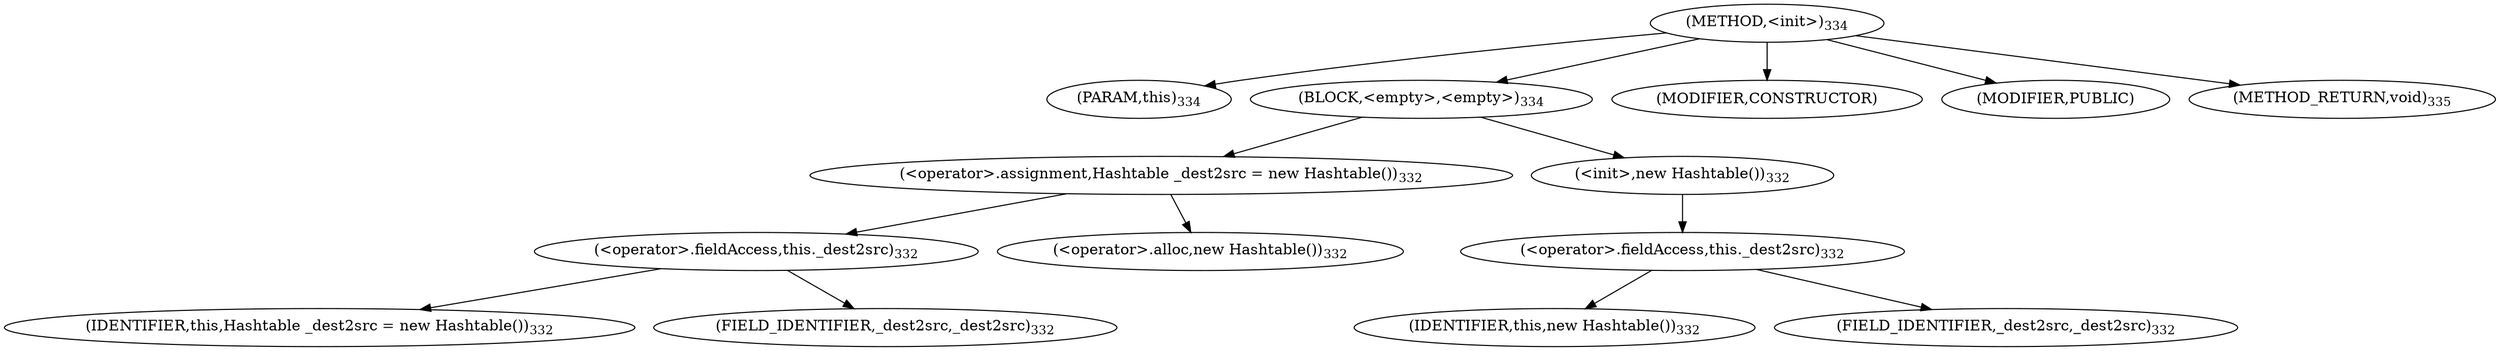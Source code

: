 digraph "&lt;init&gt;" {  
"561" [label = <(METHOD,&lt;init&gt;)<SUB>334</SUB>> ]
"562" [label = <(PARAM,this)<SUB>334</SUB>> ]
"563" [label = <(BLOCK,&lt;empty&gt;,&lt;empty&gt;)<SUB>334</SUB>> ]
"564" [label = <(&lt;operator&gt;.assignment,Hashtable _dest2src = new Hashtable())<SUB>332</SUB>> ]
"565" [label = <(&lt;operator&gt;.fieldAccess,this._dest2src)<SUB>332</SUB>> ]
"566" [label = <(IDENTIFIER,this,Hashtable _dest2src = new Hashtable())<SUB>332</SUB>> ]
"567" [label = <(FIELD_IDENTIFIER,_dest2src,_dest2src)<SUB>332</SUB>> ]
"568" [label = <(&lt;operator&gt;.alloc,new Hashtable())<SUB>332</SUB>> ]
"569" [label = <(&lt;init&gt;,new Hashtable())<SUB>332</SUB>> ]
"570" [label = <(&lt;operator&gt;.fieldAccess,this._dest2src)<SUB>332</SUB>> ]
"571" [label = <(IDENTIFIER,this,new Hashtable())<SUB>332</SUB>> ]
"572" [label = <(FIELD_IDENTIFIER,_dest2src,_dest2src)<SUB>332</SUB>> ]
"573" [label = <(MODIFIER,CONSTRUCTOR)> ]
"574" [label = <(MODIFIER,PUBLIC)> ]
"575" [label = <(METHOD_RETURN,void)<SUB>335</SUB>> ]
  "561" -> "562" 
  "561" -> "563" 
  "561" -> "573" 
  "561" -> "574" 
  "561" -> "575" 
  "563" -> "564" 
  "563" -> "569" 
  "564" -> "565" 
  "564" -> "568" 
  "565" -> "566" 
  "565" -> "567" 
  "569" -> "570" 
  "570" -> "571" 
  "570" -> "572" 
}
